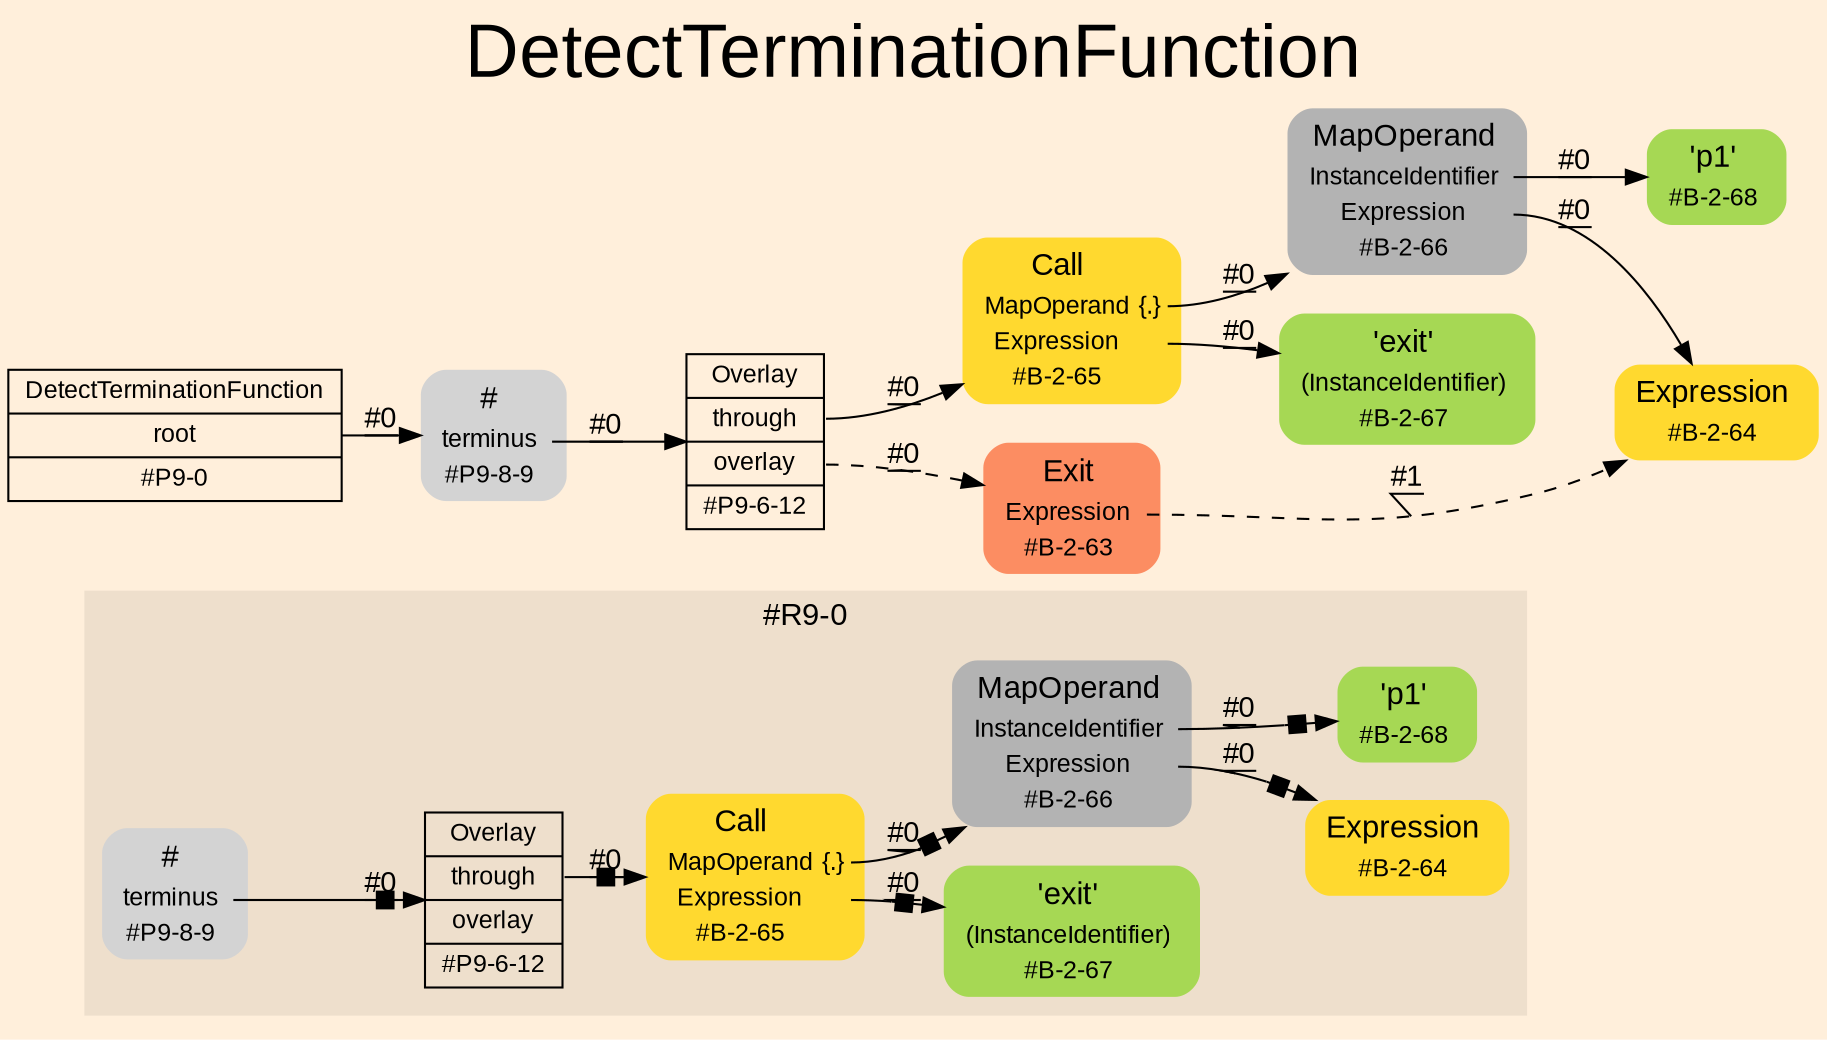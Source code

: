 digraph "DetectTerminationFunction" {
label = "DetectTerminationFunction"
labelloc = t
fontsize = "36"
graph [
    rankdir = "LR"
    ranksep = 0.3
    bgcolor = antiquewhite1
    color = black
    fontcolor = black
    fontname = "Arial"
];
node [
    fontname = "Arial"
];
edge [
    fontname = "Arial"
];

// -------------------- figure #R9-0 --------------------
subgraph "cluster#R9-0" {
    label = "#R9-0"
    style = "filled"
    color = antiquewhite2
    fontsize = "15"
    "#R9-0 / #B-2-64" [
        shape = "plaintext"
        fillcolor = "/set28/6"
        label = <<TABLE BORDER="0" CELLBORDER="0" CELLSPACING="0">
         <TR><TD><FONT POINT-SIZE="15.0">Expression</FONT></TD><TD></TD></TR>
         <TR><TD>#B-2-64</TD><TD PORT="port0"></TD></TR>
        </TABLE>>
        style = "rounded,filled"
        fontsize = "12"
    ];
    
    "#R9-0 / #B-2-68" [
        shape = "plaintext"
        fillcolor = "/set28/5"
        label = <<TABLE BORDER="0" CELLBORDER="0" CELLSPACING="0">
         <TR><TD><FONT POINT-SIZE="15.0">'p1'</FONT></TD><TD></TD></TR>
         <TR><TD>#B-2-68</TD><TD PORT="port0"></TD></TR>
        </TABLE>>
        style = "rounded,filled"
        fontsize = "12"
    ];
    
    "#R9-0 / #P9-6-12" [
        shape = "record"
        fillcolor = antiquewhite2
        label = "<fixed> Overlay | <port0> through | <port1> overlay | <port2> #P9-6-12"
        style = "filled"
        fontsize = "12"
        color = black
        fontcolor = black
    ];
    
    "#R9-0 / #P9-8-9" [
        shape = "plaintext"
        label = <<TABLE BORDER="0" CELLBORDER="0" CELLSPACING="0">
         <TR><TD><FONT POINT-SIZE="15.0">#</FONT></TD><TD></TD></TR>
         <TR><TD>terminus</TD><TD PORT="port0"></TD></TR>
         <TR><TD>#P9-8-9</TD><TD PORT="port1"></TD></TR>
        </TABLE>>
        style = "rounded,filled"
        fontsize = "12"
    ];
    
    "#R9-0 / #B-2-67" [
        shape = "plaintext"
        fillcolor = "/set28/5"
        label = <<TABLE BORDER="0" CELLBORDER="0" CELLSPACING="0">
         <TR><TD><FONT POINT-SIZE="15.0">'exit'</FONT></TD><TD></TD></TR>
         <TR><TD>(InstanceIdentifier)</TD><TD PORT="port0"></TD></TR>
         <TR><TD>#B-2-67</TD><TD PORT="port1"></TD></TR>
        </TABLE>>
        style = "rounded,filled"
        fontsize = "12"
    ];
    
    "#R9-0 / #B-2-65" [
        shape = "plaintext"
        fillcolor = "/set28/6"
        label = <<TABLE BORDER="0" CELLBORDER="0" CELLSPACING="0">
         <TR><TD><FONT POINT-SIZE="15.0">Call</FONT></TD><TD></TD></TR>
         <TR><TD>MapOperand</TD><TD PORT="port0">{.}</TD></TR>
         <TR><TD>Expression</TD><TD PORT="port1"></TD></TR>
         <TR><TD>#B-2-65</TD><TD PORT="port2"></TD></TR>
        </TABLE>>
        style = "rounded,filled"
        fontsize = "12"
    ];
    
    "#R9-0 / #B-2-66" [
        shape = "plaintext"
        fillcolor = "/set28/8"
        label = <<TABLE BORDER="0" CELLBORDER="0" CELLSPACING="0">
         <TR><TD><FONT POINT-SIZE="15.0">MapOperand</FONT></TD><TD></TD></TR>
         <TR><TD>InstanceIdentifier</TD><TD PORT="port0"></TD></TR>
         <TR><TD>Expression</TD><TD PORT="port1"></TD></TR>
         <TR><TD>#B-2-66</TD><TD PORT="port2"></TD></TR>
        </TABLE>>
        style = "rounded,filled"
        fontsize = "12"
    ];
    
}


// -------------------- transformation figure --------------------
"CR#P9-0" [
    shape = "record"
    fillcolor = antiquewhite1
    label = "<fixed> DetectTerminationFunction | <port0> root | <port1> #P9-0"
    style = "filled"
    fontsize = "12"
    color = black
    fontcolor = black
];

"#P9-8-9" [
    shape = "plaintext"
    label = <<TABLE BORDER="0" CELLBORDER="0" CELLSPACING="0">
     <TR><TD><FONT POINT-SIZE="15.0">#</FONT></TD><TD></TD></TR>
     <TR><TD>terminus</TD><TD PORT="port0"></TD></TR>
     <TR><TD>#P9-8-9</TD><TD PORT="port1"></TD></TR>
    </TABLE>>
    style = "rounded,filled"
    fontsize = "12"
];

"#P9-6-12" [
    shape = "record"
    fillcolor = antiquewhite1
    label = "<fixed> Overlay | <port0> through | <port1> overlay | <port2> #P9-6-12"
    style = "filled"
    fontsize = "12"
    color = black
    fontcolor = black
];

"#B-2-65" [
    shape = "plaintext"
    fillcolor = "/set28/6"
    label = <<TABLE BORDER="0" CELLBORDER="0" CELLSPACING="0">
     <TR><TD><FONT POINT-SIZE="15.0">Call</FONT></TD><TD></TD></TR>
     <TR><TD>MapOperand</TD><TD PORT="port0">{.}</TD></TR>
     <TR><TD>Expression</TD><TD PORT="port1"></TD></TR>
     <TR><TD>#B-2-65</TD><TD PORT="port2"></TD></TR>
    </TABLE>>
    style = "rounded,filled"
    fontsize = "12"
];

"#B-2-66" [
    shape = "plaintext"
    fillcolor = "/set28/8"
    label = <<TABLE BORDER="0" CELLBORDER="0" CELLSPACING="0">
     <TR><TD><FONT POINT-SIZE="15.0">MapOperand</FONT></TD><TD></TD></TR>
     <TR><TD>InstanceIdentifier</TD><TD PORT="port0"></TD></TR>
     <TR><TD>Expression</TD><TD PORT="port1"></TD></TR>
     <TR><TD>#B-2-66</TD><TD PORT="port2"></TD></TR>
    </TABLE>>
    style = "rounded,filled"
    fontsize = "12"
];

"#B-2-68" [
    shape = "plaintext"
    fillcolor = "/set28/5"
    label = <<TABLE BORDER="0" CELLBORDER="0" CELLSPACING="0">
     <TR><TD><FONT POINT-SIZE="15.0">'p1'</FONT></TD><TD></TD></TR>
     <TR><TD>#B-2-68</TD><TD PORT="port0"></TD></TR>
    </TABLE>>
    style = "rounded,filled"
    fontsize = "12"
];

"#B-2-64" [
    shape = "plaintext"
    fillcolor = "/set28/6"
    label = <<TABLE BORDER="0" CELLBORDER="0" CELLSPACING="0">
     <TR><TD><FONT POINT-SIZE="15.0">Expression</FONT></TD><TD></TD></TR>
     <TR><TD>#B-2-64</TD><TD PORT="port0"></TD></TR>
    </TABLE>>
    style = "rounded,filled"
    fontsize = "12"
];

"#B-2-67" [
    shape = "plaintext"
    fillcolor = "/set28/5"
    label = <<TABLE BORDER="0" CELLBORDER="0" CELLSPACING="0">
     <TR><TD><FONT POINT-SIZE="15.0">'exit'</FONT></TD><TD></TD></TR>
     <TR><TD>(InstanceIdentifier)</TD><TD PORT="port0"></TD></TR>
     <TR><TD>#B-2-67</TD><TD PORT="port1"></TD></TR>
    </TABLE>>
    style = "rounded,filled"
    fontsize = "12"
];

"#B-2-63" [
    shape = "plaintext"
    fillcolor = "/set28/2"
    label = <<TABLE BORDER="0" CELLBORDER="0" CELLSPACING="0">
     <TR><TD><FONT POINT-SIZE="15.0">Exit</FONT></TD><TD></TD></TR>
     <TR><TD>Expression</TD><TD PORT="port0"></TD></TR>
     <TR><TD>#B-2-63</TD><TD PORT="port1"></TD></TR>
    </TABLE>>
    style = "rounded,filled"
    fontsize = "12"
];


// -------------------- links --------------------
// links for block CR#P9-0
"CR#P9-0":port0 -> "#P9-8-9" [
    style="solid"
    label = "#0"
    decorate = true
    color = black
    fontcolor = black
];

// links for block #P9-8-9
"#P9-8-9":port0 -> "#P9-6-12" [
    style="solid"
    label = "#0"
    decorate = true
    color = black
    fontcolor = black
];

// links for block #P9-6-12
"#P9-6-12":port0 -> "#B-2-65" [
    style="solid"
    label = "#0"
    decorate = true
    color = black
    fontcolor = black
];

"#P9-6-12":port1 -> "#B-2-63" [
    style="dashed"
    label = "#0"
    decorate = true
    color = black
    fontcolor = black
];

// links for block #B-2-65
"#B-2-65":port0 -> "#B-2-66" [
    style="solid"
    label = "#0"
    decorate = true
    color = black
    fontcolor = black
];

"#B-2-65":port1 -> "#B-2-67" [
    style="solid"
    label = "#0"
    decorate = true
    color = black
    fontcolor = black
];

// links for block #B-2-66
"#B-2-66":port0 -> "#B-2-68" [
    style="solid"
    label = "#0"
    decorate = true
    color = black
    fontcolor = black
];

"#B-2-66":port1 -> "#B-2-64" [
    style="solid"
    label = "#0"
    decorate = true
    color = black
    fontcolor = black
];

// links for block #B-2-68
// links for block #B-2-64
// links for block #B-2-67
// links for block #B-2-63
"#B-2-63":port0 -> "#B-2-64" [
    style="dashed"
    label = "#1"
    decorate = true
    color = black
    fontcolor = black
];

// links for block #R9-0 / #B-2-64
// links for block #R9-0 / #B-2-68
// links for block #R9-0 / #P9-6-12
"#R9-0 / #P9-6-12":port0 -> "#R9-0 / #B-2-65" [
    style="solid"
    arrowhead="normalnonebox"
    label = "#0"
    decorate = true
    color = black
    fontcolor = black
];

// links for block #R9-0 / #P9-8-9
"#R9-0 / #P9-8-9":port0 -> "#R9-0 / #P9-6-12" [
    style="solid"
    arrowhead="normalnonebox"
    label = "#0"
    decorate = true
    color = black
    fontcolor = black
];

// links for block #R9-0 / #B-2-67
// links for block #R9-0 / #B-2-65
"#R9-0 / #B-2-65":port0 -> "#R9-0 / #B-2-66" [
    style="solid"
    arrowhead="normalnonebox"
    label = "#0"
    decorate = true
    color = black
    fontcolor = black
];

"#R9-0 / #B-2-65":port1 -> "#R9-0 / #B-2-67" [
    style="solid"
    arrowhead="normalnonebox"
    label = "#0"
    decorate = true
    color = black
    fontcolor = black
];

// links for block #R9-0 / #B-2-66
"#R9-0 / #B-2-66":port0 -> "#R9-0 / #B-2-68" [
    style="solid"
    arrowhead="normalnonebox"
    label = "#0"
    decorate = true
    color = black
    fontcolor = black
];

"#R9-0 / #B-2-66":port1 -> "#R9-0 / #B-2-64" [
    style="solid"
    arrowhead="normalnonebox"
    label = "#0"
    decorate = true
    color = black
    fontcolor = black
];

}
